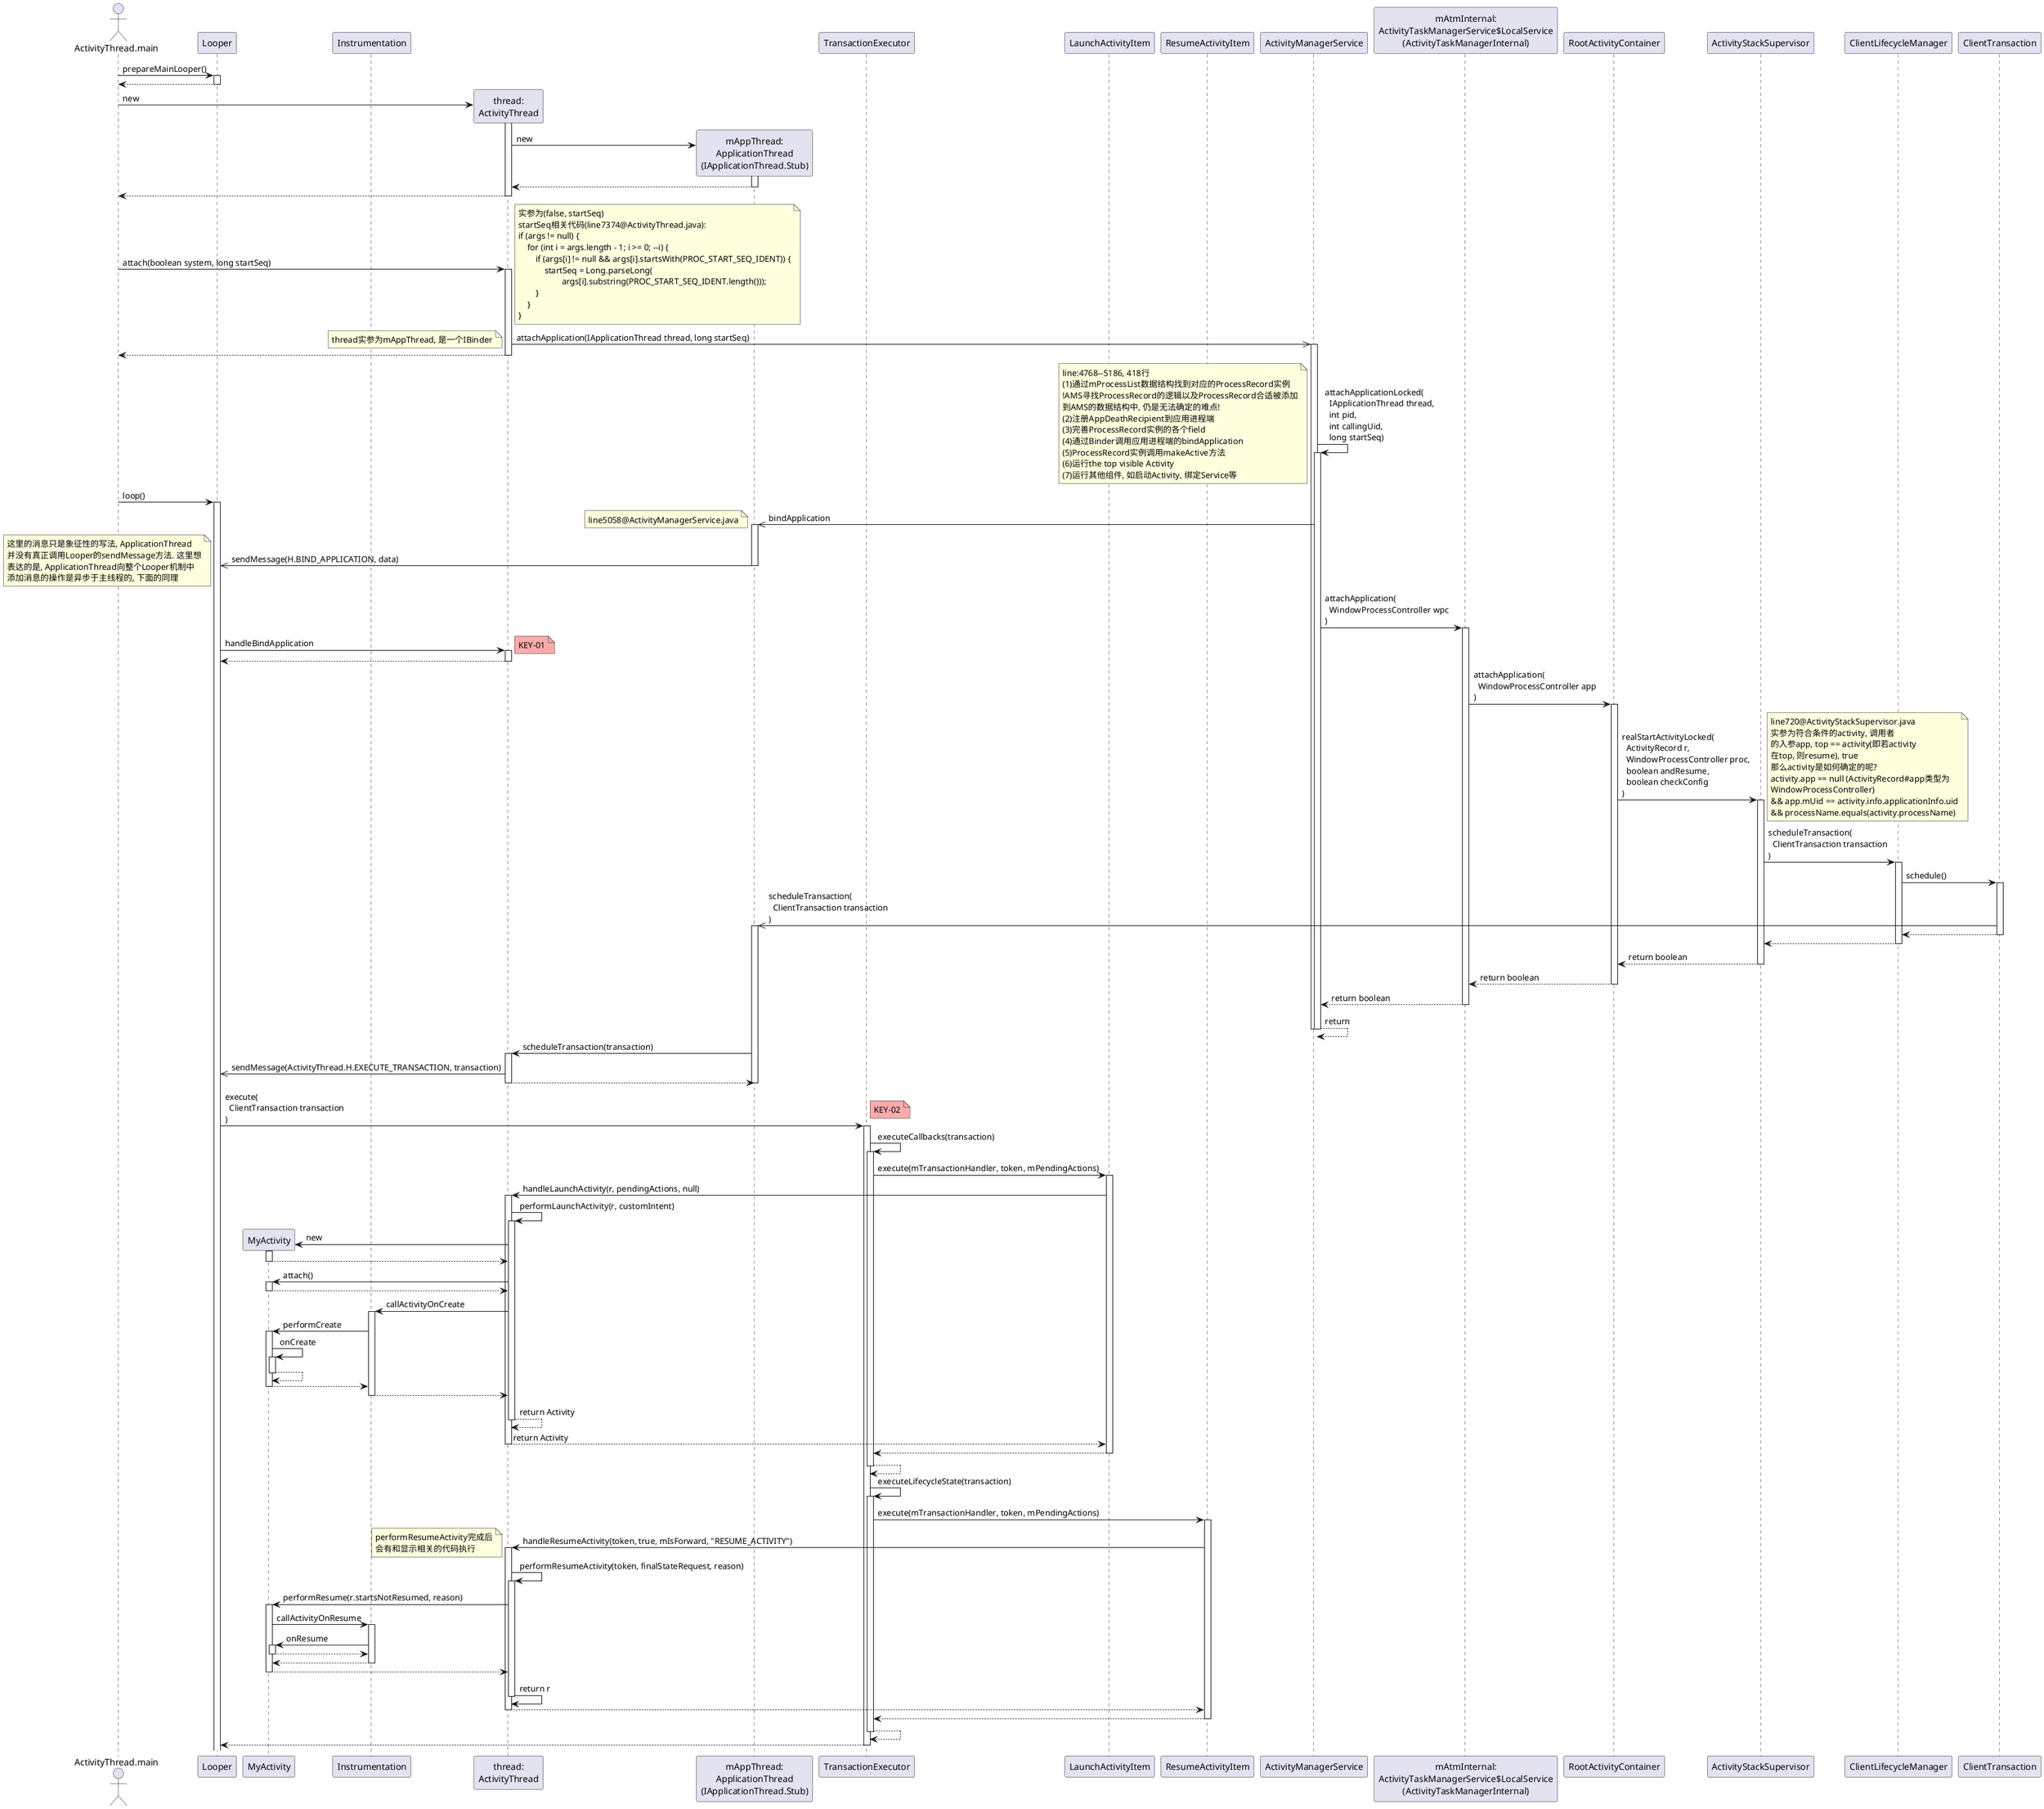 @startuml

actor ActivityThread.main as main
participant "Looper" as Looper
participant MyActivity
participant Instrumentation as istm
participant "thread:\nActivityThread" as actThread
participant "mAppThread:\nApplicationThread\n(IApplicationThread.Stub)" as appThread 
participant TransactionExecutor as texe
participant LaunchActivityItem as launch
participant ResumeActivityItem as resume
participant ActivityManagerService as AMS
participant "mAtmInternal:\nActivityTaskManagerService$LocalService\n(ActivityTaskManagerInternal)" as atmi
participant RootActivityContainer as rootCtnr
participant ActivityStackSupervisor as spv
participant ClientLifecycleManager as lifecycle
participant ClientTransaction as ct

main -> Looper : prepareMainLooper()
activate Looper
Looper --> main
deactivate Looper

create actThread
main -> actThread : new
activate actThread
    create appThread
    actThread -> appThread : new
    activate appThread
    appThread --> actThread
    deactivate appThread
actThread --> main
deactivate actThread

/'***
Attach this newly created process to a specific application.
***'/

main -> actThread : attach(boolean system, long startSeq)
note right
实参为(false, startSeq)
startSeq相关代码(line7374@ActivityThread.java):
if (args != null) {
    for (int i = args.length - 1; i >= 0; --i) {
        if (args[i] != null && args[i].startsWith(PROC_START_SEQ_IDENT)) {
            startSeq = Long.parseLong(
                    args[i].substring(PROC_START_SEQ_IDENT.length()));
        }
    }
}
end note
activate actThread
    actThread ->> AMS : attachApplication(IApplicationThread thread, long startSeq)
    activate AMS
    note left
    thread实参为mAppThread, 是一个IBinder
    end note
actThread --> main
deactivate actThread

AMS -> AMS : attachApplicationLocked(\n  IApplicationThread thread,\n  int pid,\n  int callingUid,\n  long startSeq)
note left
line:4768--5186, 418行
(1)通过mProcessList数据结构找到对应的ProcessRecord实例
!AMS寻找ProcessRecord的逻辑以及ProcessRecord合适被添加
到AMS的数据结构中, 仍是无法确定的难点!
(2)注册AppDeathRecipient到应用进程端
(3)完善ProcessRecord实例的各个field
(4)通过Binder调用应用进程端的bindApplication
(5)ProcessRecord实例调用makeActive方法
(6)运行the top visible Activity
(7)运行其他组件, 如启动Activity, 绑定Service等
end note
activate AMS

main -> Looper : loop()
activate Looper
    
AMS ->> appThread : bindApplication
activate appThread
note left
line5058@ActivityManagerService.java
end note
    appThread ->> Looper : sendMessage(H.BIND_APPLICATION, data)
    note left
    这里的消息只是象征性的写法, ApplicationThread
    并没有真正调用Looper的sendMessage方法. 这里想
    表达的是, ApplicationThread向整个Looper机制中
    添加消息的操作是异步于主线程的, 下面的同理
    end note
deactivate appThread

AMS -> atmi : attachApplication(\n  WindowProcessController wpc\n)
activate atmi

Looper -> actThread : handleBindApplication
activate actThread
    note right #FFAAAA : KEY-01
    /'Do Something Important'/
actThread --> Looper
deactivate actThread

/'After the previous step, the system contains the process responsible for the application with application classes loaded in process's private memory.'/



/'***
See if the top visible activity is waiting to run in this process...
The call sequence to launch an activity is common between a newly created process and an existing process.
***'/

    atmi -> rootCtnr : attachApplication(\n  WindowProcessController app\n)
    activate rootCtnr
        rootCtnr -> spv : realStartActivityLocked(\n  ActivityRecord r,\n  WindowProcessController proc,\n  boolean andResume,\n  boolean checkConfig\n)
        note right
        line720@ActivityStackSupervisor.java
        实参为符合条件的activity, 调用者
        的入参app, top == activity(即若activity
        在top, 则resume), true
        那么activity是如何确定的呢?
        activity.app == null (ActivityRecord#app类型为
        WindowProcessController)
        && app.mUid == activity.info.applicationInfo.uid
        && processName.equals(activity.processName)
        end note
        activate spv
            spv -> lifecycle : scheduleTransaction(\n  ClientTransaction transaction\n)
            activate lifecycle
                lifecycle -> ct : schedule()
                activate ct
                    ct ->> appThread : scheduleTransaction(\n  ClientTransaction transaction\n)
                    activate appThread
                ct --> lifecycle
                deactivate ct
            lifecycle --> spv
            deactivate lifecycle
        spv --> rootCtnr : return boolean
        deactivate spv
    rootCtnr --> atmi : return boolean
    deactivate rootCtnr

atmi --> AMS : return boolean
deactivate atmi

AMS --> AMS : return
deactivate AMS

deactivate AMS



appThread -> actThread : scheduleTransaction(transaction)
    activate actThread
    actThread ->> Looper : sendMessage(ActivityThread.H.EXECUTE_TRANSACTION, transaction)
        /'Message enqueue'/
    actThread --> appThread
    deactivate actThread
deactivate appThread



Looper -> texe : execute(\n  ClientTransaction transaction\n)
note right #FFAAAA : KEY-02
activate texe
    /'
        /**
        * Resolve transaction.
        * First all callbacks will be executed in the order they appear in the list. If a callback
        * requires a certain pre- or post-execution state, the client will be transitioned accordingly.
        * Then the client will cycle to the final lifecycle state if provided. Otherwise, it will
        * either remain in the initial state, or last state needed by a callback.
        */
    '/
    texe -> texe : executeCallbacks(transaction)
    activate texe
        texe -> launch : execute(mTransactionHandler, token, mPendingActions)
        activate launch
            launch -> actThread : handleLaunchActivity(r, pendingActions, null)
            activate actThread
                actThread -> actThread : performLaunchActivity(r, customIntent)
                activate actThread

                    create MyActivity
                    actThread -> MyActivity : new
                    activate MyActivity
                    MyActivity --> actThread
                    deactivate MyActivity

                    actThread -> MyActivity : attach()
                    activate MyActivity
                    MyActivity --> actThread
                    deactivate MyActivity

                    actThread -> istm : callActivityOnCreate
                    activate istm
                        istm -> MyActivity : performCreate
                        activate MyActivity
                            MyActivity -> MyActivity : onCreate
                            activate MyActivity
                            MyActivity --> MyActivity :
                            deactivate MyActivity
                        MyActivity --> istm
                        deactivate MyActivity
                    istm --> actThread :
                    deactivate istm

                actThread --> actThread : return Activity
                deactivate actThread
            actThread --> launch : return Activity
            deactivate actThread
        launch --> texe
        deactivate launch
    texe --> texe
    deactivate texe

    texe -> texe : executeLifecycleState(transaction)
    activate texe
        texe -> resume : execute(mTransactionHandler, token, mPendingActions)
        activate resume
            resume -> actThread : handleResumeActivity(token, true, mIsForward, "RESUME_ACTIVITY")
            note left : performResumeActivity完成后\n会有和显示相关的代码执行
            activate actThread
                actThread -> actThread : performResumeActivity(token, finalStateRequest, reason)
                activate actThread
                    actThread -> MyActivity : performResume(r.startsNotResumed, reason)
                    activate MyActivity

                        MyActivity -> istm : callActivityOnResume
                        activate istm
                            istm -> MyActivity : onResume
                            activate MyActivity
                            MyActivity --> istm
                            deactivate MyActivity
                        istm --> MyActivity :
                        deactivate istm

                    MyActivity --> actThread
                    deactivate MyActivity
                actThread -> actThread : return r
                deactivate actThread
            actThread --> resume
            deactivate actThread
        resume --> texe
        deactivate resume
    texe --> texe
    deactivate texe
texe --> Looper
deactivate texe

@enduml